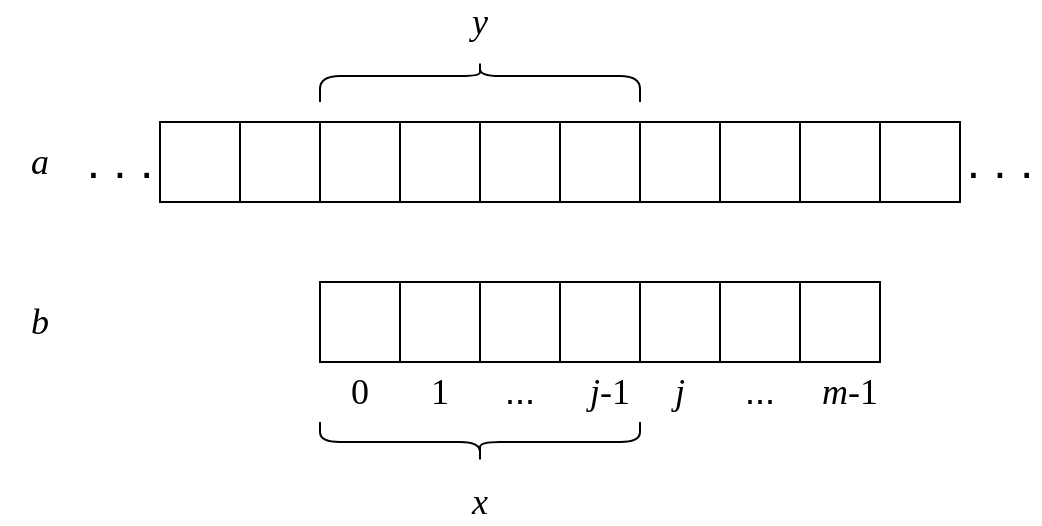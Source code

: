 <mxfile version="12.3.2" type="device" pages="1"><diagram id="OCX7W67S8h5UVNacZoWq" name="Page-1"><mxGraphModel dx="1092" dy="816" grid="1" gridSize="10" guides="1" tooltips="1" connect="1" arrows="1" fold="1" page="1" pageScale="1" pageWidth="850" pageHeight="1100" math="0" shadow="0"><root><mxCell id="0"/><mxCell id="1" parent="0"/><mxCell id="AHzPsvAIlduPM4RJUNpU-3" value="" style="whiteSpace=wrap;html=1;aspect=fixed;" parent="1" vertex="1"><mxGeometry x="80" y="80" width="40" height="40" as="geometry"/></mxCell><mxCell id="AHzPsvAIlduPM4RJUNpU-4" value="" style="whiteSpace=wrap;html=1;aspect=fixed;" parent="1" vertex="1"><mxGeometry x="120" y="80" width="40" height="40" as="geometry"/></mxCell><mxCell id="AHzPsvAIlduPM4RJUNpU-5" value="" style="whiteSpace=wrap;html=1;aspect=fixed;" parent="1" vertex="1"><mxGeometry x="160" y="80" width="40" height="40" as="geometry"/></mxCell><mxCell id="AHzPsvAIlduPM4RJUNpU-6" value="" style="whiteSpace=wrap;html=1;aspect=fixed;" parent="1" vertex="1"><mxGeometry x="200" y="80" width="40" height="40" as="geometry"/></mxCell><mxCell id="AHzPsvAIlduPM4RJUNpU-7" value="" style="whiteSpace=wrap;html=1;aspect=fixed;" parent="1" vertex="1"><mxGeometry x="240" y="80" width="40" height="40" as="geometry"/></mxCell><mxCell id="AHzPsvAIlduPM4RJUNpU-8" value="" style="whiteSpace=wrap;html=1;aspect=fixed;" parent="1" vertex="1"><mxGeometry x="280" y="80" width="40" height="40" as="geometry"/></mxCell><mxCell id="AHzPsvAIlduPM4RJUNpU-9" value="" style="whiteSpace=wrap;html=1;aspect=fixed;" parent="1" vertex="1"><mxGeometry x="320" y="80" width="40" height="40" as="geometry"/></mxCell><mxCell id="AHzPsvAIlduPM4RJUNpU-10" value="" style="whiteSpace=wrap;html=1;aspect=fixed;" parent="1" vertex="1"><mxGeometry x="360" y="80" width="40" height="40" as="geometry"/></mxCell><mxCell id="AHzPsvAIlduPM4RJUNpU-13" value="" style="whiteSpace=wrap;html=1;aspect=fixed;" parent="1" vertex="1"><mxGeometry x="400" y="80" width="40" height="40" as="geometry"/></mxCell><mxCell id="AHzPsvAIlduPM4RJUNpU-14" value="" style="whiteSpace=wrap;html=1;aspect=fixed;" parent="1" vertex="1"><mxGeometry x="440" y="80" width="40" height="40" as="geometry"/></mxCell><mxCell id="AHzPsvAIlduPM4RJUNpU-15" value="" style="whiteSpace=wrap;html=1;aspect=fixed;" parent="1" vertex="1"><mxGeometry x="160" y="160" width="40" height="40" as="geometry"/></mxCell><mxCell id="AHzPsvAIlduPM4RJUNpU-16" value="" style="whiteSpace=wrap;html=1;aspect=fixed;" parent="1" vertex="1"><mxGeometry x="200" y="160" width="40" height="40" as="geometry"/></mxCell><mxCell id="AHzPsvAIlduPM4RJUNpU-17" value="" style="whiteSpace=wrap;html=1;aspect=fixed;" parent="1" vertex="1"><mxGeometry x="240" y="160" width="40" height="40" as="geometry"/></mxCell><mxCell id="AHzPsvAIlduPM4RJUNpU-18" value="" style="whiteSpace=wrap;html=1;aspect=fixed;" parent="1" vertex="1"><mxGeometry x="280" y="160" width="40" height="40" as="geometry"/></mxCell><mxCell id="AHzPsvAIlduPM4RJUNpU-19" value="" style="whiteSpace=wrap;html=1;aspect=fixed;" parent="1" vertex="1"><mxGeometry x="320" y="160" width="40" height="40" as="geometry"/></mxCell><mxCell id="AHzPsvAIlduPM4RJUNpU-20" value="" style="whiteSpace=wrap;html=1;aspect=fixed;" parent="1" vertex="1"><mxGeometry x="360" y="160" width="40" height="40" as="geometry"/></mxCell><mxCell id="AHzPsvAIlduPM4RJUNpU-21" value="" style="whiteSpace=wrap;html=1;aspect=fixed;" parent="1" vertex="1"><mxGeometry x="400" y="160" width="40" height="40" as="geometry"/></mxCell><mxCell id="AHzPsvAIlduPM4RJUNpU-22" value="&lt;font style=&quot;font-size: 24px&quot;&gt;. . .&lt;/font&gt;" style="text;html=1;strokeColor=none;fillColor=none;align=center;verticalAlign=middle;whiteSpace=wrap;rounded=0;" parent="1" vertex="1"><mxGeometry x="40" y="90" width="40" height="20" as="geometry"/></mxCell><mxCell id="AHzPsvAIlduPM4RJUNpU-23" value="&lt;font style=&quot;font-size: 24px&quot;&gt;. . .&lt;/font&gt;" style="text;html=1;strokeColor=none;fillColor=none;align=center;verticalAlign=middle;whiteSpace=wrap;rounded=0;" parent="1" vertex="1"><mxGeometry x="480" y="90" width="40" height="20" as="geometry"/></mxCell><mxCell id="AHzPsvAIlduPM4RJUNpU-24" value="&lt;font face=&quot;cm&quot; style=&quot;font-size: 18px&quot;&gt;0&lt;/font&gt;" style="text;html=1;strokeColor=none;fillColor=none;align=center;verticalAlign=middle;whiteSpace=wrap;rounded=0;" parent="1" vertex="1"><mxGeometry x="170" y="210" width="20" height="10" as="geometry"/></mxCell><mxCell id="AHzPsvAIlduPM4RJUNpU-25" value="&lt;font face=&quot;cm&quot; style=&quot;font-size: 18px&quot;&gt;1&lt;/font&gt;" style="text;html=1;strokeColor=none;fillColor=none;align=center;verticalAlign=middle;whiteSpace=wrap;rounded=0;" parent="1" vertex="1"><mxGeometry x="210" y="210" width="20" height="10" as="geometry"/></mxCell><mxCell id="AHzPsvAIlduPM4RJUNpU-26" value="&lt;font style=&quot;font-size: 18px&quot;&gt;...&lt;/font&gt;" style="text;html=1;strokeColor=none;fillColor=none;align=center;verticalAlign=middle;whiteSpace=wrap;rounded=0;" parent="1" vertex="1"><mxGeometry x="250" y="210" width="20" height="10" as="geometry"/></mxCell><mxCell id="AHzPsvAIlduPM4RJUNpU-27" value="&lt;font face=&quot;cm&quot; style=&quot;font-size: 18px&quot;&gt;&lt;i&gt;j&lt;/i&gt;&lt;/font&gt;" style="text;html=1;strokeColor=none;fillColor=none;align=center;verticalAlign=middle;whiteSpace=wrap;rounded=0;" parent="1" vertex="1"><mxGeometry x="330" y="210" width="20" height="10" as="geometry"/></mxCell><mxCell id="AHzPsvAIlduPM4RJUNpU-29" value="&lt;font style=&quot;font-size: 18px&quot;&gt;...&lt;/font&gt;" style="text;html=1;strokeColor=none;fillColor=none;align=center;verticalAlign=middle;whiteSpace=wrap;rounded=0;" parent="1" vertex="1"><mxGeometry x="370" y="210" width="20" height="10" as="geometry"/></mxCell><mxCell id="AHzPsvAIlduPM4RJUNpU-30" value="&lt;font face=&quot;cm&quot; style=&quot;font-size: 18px&quot;&gt;&lt;i&gt;m&lt;/i&gt;-1&lt;/font&gt;" style="text;html=1;strokeColor=none;fillColor=none;align=center;verticalAlign=middle;whiteSpace=wrap;rounded=0;" parent="1" vertex="1"><mxGeometry x="410" y="210" width="30" height="10" as="geometry"/></mxCell><mxCell id="AHzPsvAIlduPM4RJUNpU-32" value="&lt;i&gt;&lt;font style=&quot;font-size: 18px&quot;&gt;a&lt;/font&gt;&lt;/i&gt;" style="text;html=1;strokeColor=none;fillColor=none;align=center;verticalAlign=middle;whiteSpace=wrap;rounded=0;fontFamily=cm;" parent="1" vertex="1"><mxGeometry y="90" width="40" height="20" as="geometry"/></mxCell><mxCell id="AHzPsvAIlduPM4RJUNpU-33" value="&lt;i&gt;&lt;font style=&quot;font-size: 18px&quot;&gt;b&lt;/font&gt;&lt;/i&gt;" style="text;html=1;strokeColor=none;fillColor=none;align=center;verticalAlign=middle;whiteSpace=wrap;rounded=0;fontFamily=cm;" parent="1" vertex="1"><mxGeometry y="170" width="40" height="20" as="geometry"/></mxCell><mxCell id="AHzPsvAIlduPM4RJUNpU-34" value="" style="shape=curlyBracket;whiteSpace=wrap;html=1;rounded=1;rotation=90;size=0.35;" parent="1" vertex="1"><mxGeometry x="230" y="-20" width="20" height="160" as="geometry"/></mxCell><mxCell id="AHzPsvAIlduPM4RJUNpU-37" value="" style="shape=curlyBracket;whiteSpace=wrap;html=1;rounded=1;rotation=90;direction=west;" parent="1" vertex="1"><mxGeometry x="230" y="160" width="20" height="160" as="geometry"/></mxCell><mxCell id="AHzPsvAIlduPM4RJUNpU-38" value="&lt;font face=&quot;cm&quot; style=&quot;font-size: 18px&quot;&gt;&lt;i&gt;x&lt;/i&gt;&lt;/font&gt;" style="text;html=1;strokeColor=none;fillColor=none;align=center;verticalAlign=middle;whiteSpace=wrap;rounded=0;" parent="1" vertex="1"><mxGeometry x="220" y="260" width="40" height="20" as="geometry"/></mxCell><mxCell id="AHzPsvAIlduPM4RJUNpU-39" value="&lt;font face=&quot;cm&quot; style=&quot;font-size: 18px&quot;&gt;&lt;i&gt;y&lt;/i&gt;&lt;/font&gt;" style="text;html=1;strokeColor=none;fillColor=none;align=center;verticalAlign=middle;whiteSpace=wrap;rounded=0;" parent="1" vertex="1"><mxGeometry x="220" y="20" width="40" height="20" as="geometry"/></mxCell><mxCell id="EvSCmMmVxjCvbY2fRDL6-1" value="&lt;font face=&quot;cm&quot; style=&quot;font-size: 18px&quot;&gt;&lt;i&gt;j&lt;/i&gt;-1&lt;/font&gt;" style="text;html=1;strokeColor=none;fillColor=none;align=center;verticalAlign=middle;whiteSpace=wrap;rounded=0;" vertex="1" parent="1"><mxGeometry x="290" y="210" width="30" height="10" as="geometry"/></mxCell></root></mxGraphModel></diagram></mxfile>